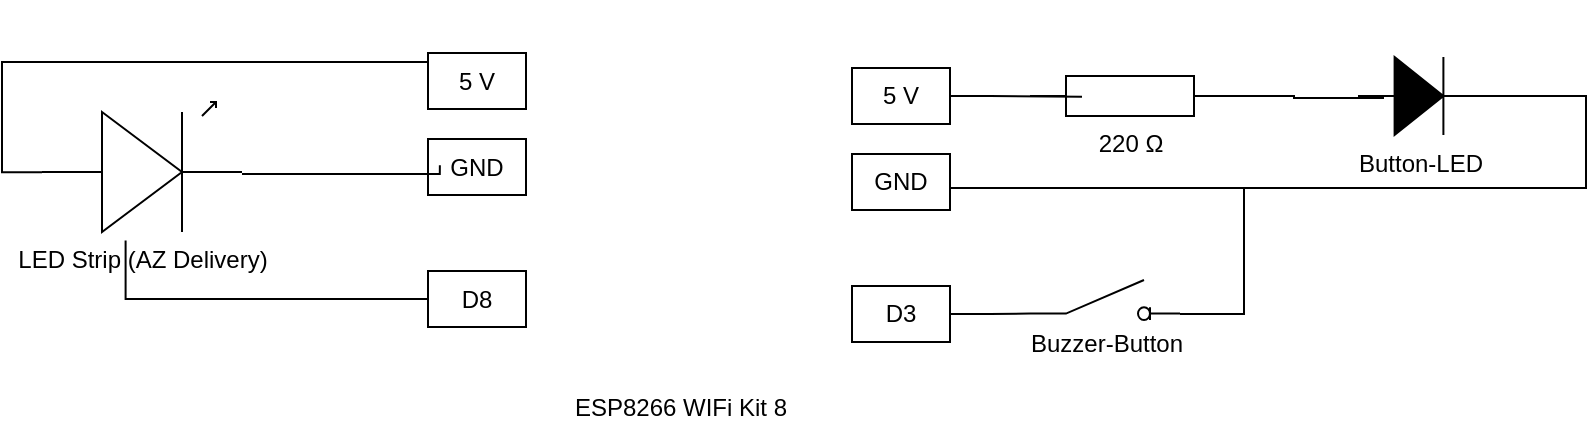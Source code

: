 <mxfile version="27.1.6">
  <diagram name="Seite-1" id="uq6DzirRMuFwbTMjOkdu">
    <mxGraphModel dx="1121" dy="773" grid="0" gridSize="10" guides="1" tooltips="1" connect="1" arrows="1" fold="1" page="1" pageScale="1" pageWidth="1169" pageHeight="827" background="light-dark(#FFFFFF,#121212)" math="0" shadow="0">
      <root>
        <mxCell id="0" />
        <mxCell id="1" parent="0" />
        <mxCell id="vVEwuDS_iwJ-gC4kcH3B-1" value="ESP8266 WIFi Kit 8" style="shape=image;html=1;verticalAlign=top;verticalLabelPosition=bottom;labelBackgroundColor=#ffffff;imageAspect=0;aspect=fixed;image=https://cdn2.iconfinder.com/data/icons/electronic-13/480/3-electronic-arduino-chipset-icon-2-128.png" vertex="1" parent="1">
          <mxGeometry x="420" y="145" width="190" height="190" as="geometry" />
        </mxCell>
        <mxCell id="vVEwuDS_iwJ-gC4kcH3B-5" value="220&amp;nbsp;Ω" style="pointerEvents=1;verticalLabelPosition=bottom;shadow=0;dashed=0;align=center;html=1;verticalAlign=top;shape=mxgraph.electrical.resistors.resistor_1;" vertex="1" parent="1">
          <mxGeometry x="690" y="183" width="100" height="20" as="geometry" />
        </mxCell>
        <mxCell id="vVEwuDS_iwJ-gC4kcH3B-13" style="edgeStyle=orthogonalEdgeStyle;rounded=0;orthogonalLoop=1;jettySize=auto;html=1;entryX=1;entryY=0.5;entryDx=0;entryDy=0;endArrow=none;startFill=0;" edge="1" parent="1" source="vVEwuDS_iwJ-gC4kcH3B-8" target="vVEwuDS_iwJ-gC4kcH3B-12">
          <mxGeometry relative="1" as="geometry">
            <Array as="points">
              <mxPoint x="968" y="193" />
              <mxPoint x="968" y="239" />
              <mxPoint x="650" y="239" />
            </Array>
          </mxGeometry>
        </mxCell>
        <mxCell id="vVEwuDS_iwJ-gC4kcH3B-8" value="Button-LED" style="pointerEvents=1;fillColor=strokeColor;verticalLabelPosition=bottom;shadow=0;dashed=0;align=center;html=1;verticalAlign=top;shape=mxgraph.electrical.diodes.diode;" vertex="1" parent="1">
          <mxGeometry x="854" y="173.5" width="61" height="39" as="geometry" />
        </mxCell>
        <mxCell id="vVEwuDS_iwJ-gC4kcH3B-9" style="edgeStyle=orthogonalEdgeStyle;rounded=0;orthogonalLoop=1;jettySize=auto;html=1;entryX=0.213;entryY=0.526;entryDx=0;entryDy=0;entryPerimeter=0;endArrow=none;startFill=0;" edge="1" parent="1" source="vVEwuDS_iwJ-gC4kcH3B-5" target="vVEwuDS_iwJ-gC4kcH3B-8">
          <mxGeometry relative="1" as="geometry" />
        </mxCell>
        <mxCell id="vVEwuDS_iwJ-gC4kcH3B-10" value="5 V" style="rounded=0;whiteSpace=wrap;html=1;" vertex="1" parent="1">
          <mxGeometry x="601" y="179" width="49" height="28" as="geometry" />
        </mxCell>
        <mxCell id="vVEwuDS_iwJ-gC4kcH3B-11" style="edgeStyle=orthogonalEdgeStyle;rounded=0;orthogonalLoop=1;jettySize=auto;html=1;entryX=0.26;entryY=0.517;entryDx=0;entryDy=0;entryPerimeter=0;endArrow=none;startFill=0;" edge="1" parent="1" source="vVEwuDS_iwJ-gC4kcH3B-10" target="vVEwuDS_iwJ-gC4kcH3B-5">
          <mxGeometry relative="1" as="geometry" />
        </mxCell>
        <mxCell id="vVEwuDS_iwJ-gC4kcH3B-12" value="GND" style="rounded=0;whiteSpace=wrap;html=1;" vertex="1" parent="1">
          <mxGeometry x="601" y="222" width="49" height="28" as="geometry" />
        </mxCell>
        <mxCell id="vVEwuDS_iwJ-gC4kcH3B-17" style="edgeStyle=orthogonalEdgeStyle;rounded=0;orthogonalLoop=1;jettySize=auto;html=1;entryX=0;entryY=0.84;entryDx=0;entryDy=0;endArrow=none;startFill=0;" edge="1" parent="1" source="vVEwuDS_iwJ-gC4kcH3B-15" target="vVEwuDS_iwJ-gC4kcH3B-16">
          <mxGeometry relative="1" as="geometry" />
        </mxCell>
        <mxCell id="vVEwuDS_iwJ-gC4kcH3B-15" value="D3" style="rounded=0;whiteSpace=wrap;html=1;" vertex="1" parent="1">
          <mxGeometry x="601" y="288" width="49" height="28" as="geometry" />
        </mxCell>
        <mxCell id="vVEwuDS_iwJ-gC4kcH3B-18" style="edgeStyle=orthogonalEdgeStyle;rounded=0;orthogonalLoop=1;jettySize=auto;html=1;entryX=1;entryY=0.5;entryDx=0;entryDy=0;endArrow=none;startFill=0;" edge="1" parent="1" source="vVEwuDS_iwJ-gC4kcH3B-16" target="vVEwuDS_iwJ-gC4kcH3B-12">
          <mxGeometry relative="1" as="geometry">
            <Array as="points">
              <mxPoint x="797" y="302" />
              <mxPoint x="797" y="239" />
              <mxPoint x="650" y="239" />
            </Array>
          </mxGeometry>
        </mxCell>
        <mxCell id="vVEwuDS_iwJ-gC4kcH3B-16" value="&lt;div&gt;&lt;br&gt;&lt;/div&gt;&lt;div&gt;&lt;br&gt;&lt;/div&gt;&lt;div&gt;&lt;br&gt;&lt;/div&gt;&lt;div&gt;Buzzer-Button&lt;/div&gt;" style="html=1;shape=mxgraph.electrical.electro-mechanical.switchDisconnector;aspect=fixed;elSwitchState=off;" vertex="1" parent="1">
          <mxGeometry x="690" y="285" width="75" height="20" as="geometry" />
        </mxCell>
        <mxCell id="vVEwuDS_iwJ-gC4kcH3B-20" value="D8" style="rounded=0;whiteSpace=wrap;html=1;" vertex="1" parent="1">
          <mxGeometry x="389" y="280.5" width="49" height="28" as="geometry" />
        </mxCell>
        <mxCell id="vVEwuDS_iwJ-gC4kcH3B-21" value="GND" style="rounded=0;whiteSpace=wrap;html=1;" vertex="1" parent="1">
          <mxGeometry x="389" y="214.5" width="49" height="28" as="geometry" />
        </mxCell>
        <mxCell id="vVEwuDS_iwJ-gC4kcH3B-22" value="5 V" style="rounded=0;whiteSpace=wrap;html=1;" vertex="1" parent="1">
          <mxGeometry x="389" y="171.5" width="49" height="28" as="geometry" />
        </mxCell>
        <mxCell id="vVEwuDS_iwJ-gC4kcH3B-23" value="LED Strip (AZ Delivery)" style="verticalLabelPosition=bottom;shadow=0;dashed=0;align=center;html=1;verticalAlign=top;shape=mxgraph.electrical.opto_electronics.led_1;pointerEvents=1;" vertex="1" parent="1">
          <mxGeometry x="196" y="196" width="100" height="65" as="geometry" />
        </mxCell>
        <mxCell id="vVEwuDS_iwJ-gC4kcH3B-25" style="edgeStyle=orthogonalEdgeStyle;rounded=0;orthogonalLoop=1;jettySize=auto;html=1;entryX=0;entryY=0.54;entryDx=0;entryDy=0;entryPerimeter=0;endArrow=none;startFill=0;" edge="1" parent="1" source="vVEwuDS_iwJ-gC4kcH3B-22" target="vVEwuDS_iwJ-gC4kcH3B-23">
          <mxGeometry relative="1" as="geometry">
            <Array as="points">
              <mxPoint x="176" y="176" />
              <mxPoint x="176" y="231" />
            </Array>
          </mxGeometry>
        </mxCell>
        <mxCell id="vVEwuDS_iwJ-gC4kcH3B-26" style="edgeStyle=orthogonalEdgeStyle;rounded=0;orthogonalLoop=1;jettySize=auto;html=1;entryX=0.121;entryY=0.467;entryDx=0;entryDy=0;entryPerimeter=0;endArrow=none;startFill=0;" edge="1" parent="1" source="vVEwuDS_iwJ-gC4kcH3B-23" target="vVEwuDS_iwJ-gC4kcH3B-21">
          <mxGeometry relative="1" as="geometry">
            <Array as="points">
              <mxPoint x="395" y="232" />
            </Array>
          </mxGeometry>
        </mxCell>
        <mxCell id="vVEwuDS_iwJ-gC4kcH3B-27" style="edgeStyle=orthogonalEdgeStyle;rounded=0;orthogonalLoop=1;jettySize=auto;html=1;entryX=0.418;entryY=1.066;entryDx=0;entryDy=0;entryPerimeter=0;endArrow=none;startFill=0;" edge="1" parent="1" source="vVEwuDS_iwJ-gC4kcH3B-20" target="vVEwuDS_iwJ-gC4kcH3B-23">
          <mxGeometry relative="1" as="geometry" />
        </mxCell>
      </root>
    </mxGraphModel>
  </diagram>
</mxfile>
